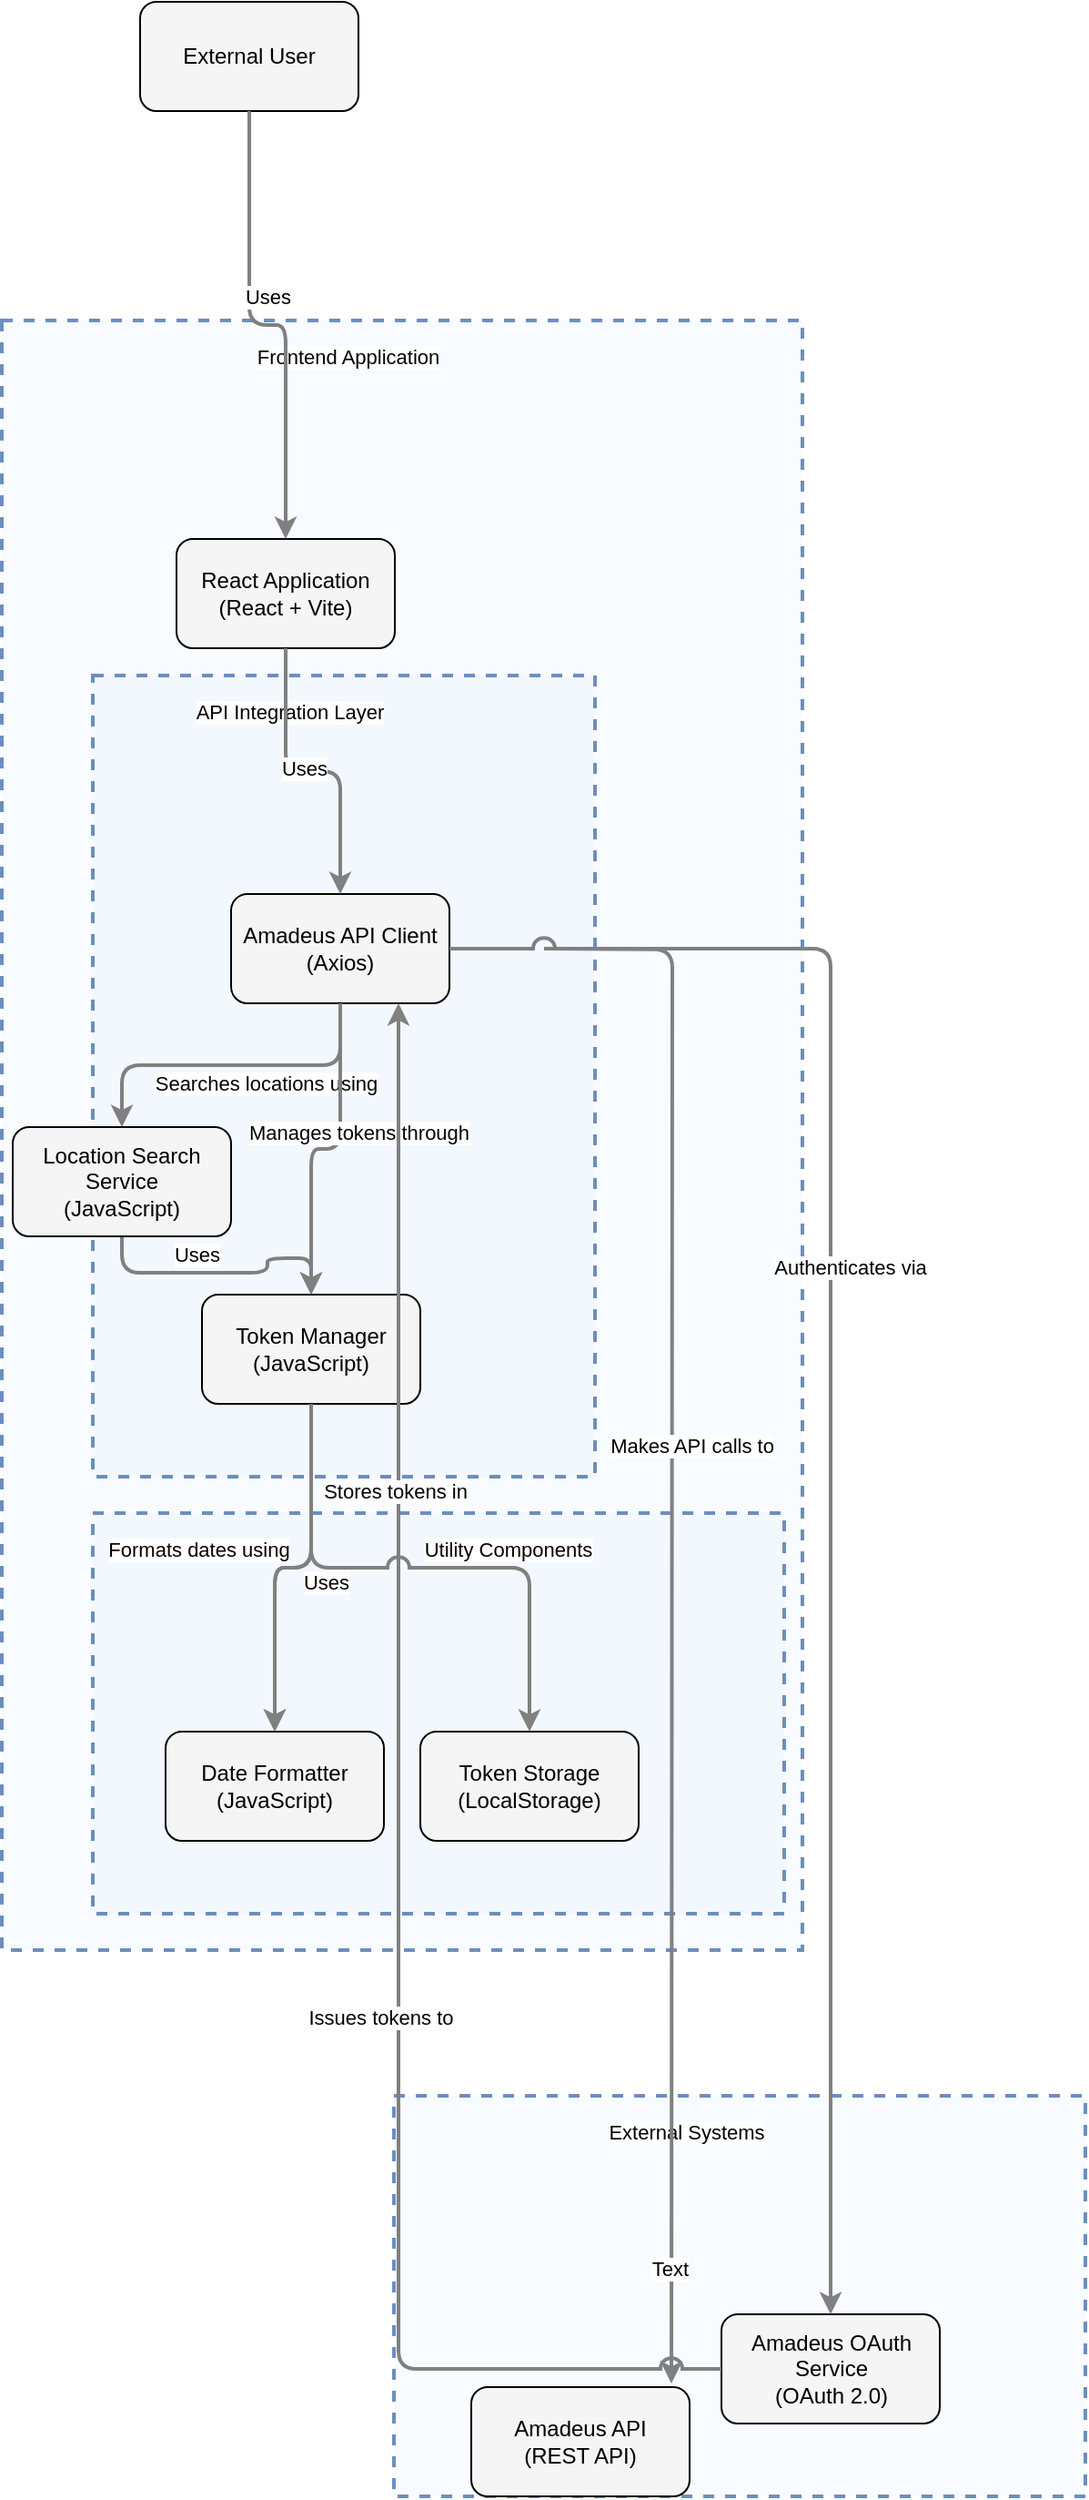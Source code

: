 <mxfile version="26.0.6">
  <diagram id="codeviz-diagram" name="System Diagram">
    <mxGraphModel dx="1426" dy="747" grid="1" gridSize="10" guides="1" tooltips="1" connect="1" arrows="1" fold="1" page="1" pageScale="1" pageWidth="1169" pageHeight="827" math="0" shadow="0">
      <root>
        <mxCell id="0" />
        <mxCell id="1" parent="0" />
        <mxCell id="subGraph2" value="" style="html=1;whiteSpace=wrap;container=1;fillColor=#dae8fc;strokeColor=#6c8ebf;dashed=1;fillOpacity=20;strokeWidth=2;containerType=none;recursiveResize=0;movable=1;resizable=1;autosize=0;dropTarget=0" parent="1" vertex="1">
          <mxGeometry x="32" y="187" width="440" height="895" as="geometry" />
        </mxCell>
        <mxCell id="subGraph0" value="" style="html=1;whiteSpace=wrap;container=1;fillColor=#dae8fc;strokeColor=#6c8ebf;dashed=1;fillOpacity=20;strokeWidth=2;containerType=none;recursiveResize=0;movable=1;resizable=1;autosize=0;dropTarget=0" parent="subGraph2" vertex="1">
          <mxGeometry x="50" y="195" width="276" height="440" as="geometry" />
        </mxCell>
        <mxCell id="AmadeusAPIClient" value="Amadeus API Client&lt;br&gt;(Axios)" style="rounded=1;whiteSpace=wrap;html=1;fillColor=#f5f5f5" parent="subGraph0" vertex="1">
          <mxGeometry x="76" y="120" width="120" height="60" as="geometry" />
        </mxCell>
        <mxCell id="TokenManager" value="Token Manager&lt;br&gt;(JavaScript)" style="rounded=1;whiteSpace=wrap;html=1;fillColor=#f5f5f5" parent="subGraph0" vertex="1">
          <mxGeometry x="60" y="340" width="120" height="60" as="geometry" />
        </mxCell>
        <mxCell id="subGraph0_label" value="API Integration Layer" style="edgeLabel;html=1;align=center;verticalAlign=middle;resizable=0;labelBackgroundColor=white;spacing=5" parent="subGraph2" vertex="1">
          <mxGeometry x="58" y="203" width="200" height="24" as="geometry" />
        </mxCell>
        <mxCell id="subGraph1" value="" style="html=1;whiteSpace=wrap;container=1;fillColor=#dae8fc;strokeColor=#6c8ebf;dashed=1;fillOpacity=20;strokeWidth=2;containerType=none;recursiveResize=0;movable=1;resizable=1;autosize=0;dropTarget=0" parent="subGraph2" vertex="1">
          <mxGeometry x="50" y="655" width="380" height="220" as="geometry">
            <mxRectangle x="50" y="655" width="50" height="40" as="alternateBounds" />
          </mxGeometry>
        </mxCell>
        <mxCell id="DateFormatter" value="Date Formatter&lt;br&gt;(JavaScript)" style="rounded=1;whiteSpace=wrap;html=1;fillColor=#f5f5f5" parent="subGraph1" vertex="1">
          <mxGeometry x="40" y="120" width="120" height="60" as="geometry" />
        </mxCell>
        <mxCell id="TokenStorage" value="Token Storage&lt;br&gt;(LocalStorage)" style="rounded=1;whiteSpace=wrap;html=1;fillColor=#f5f5f5" parent="subGraph1" vertex="1">
          <mxGeometry x="180" y="120" width="120" height="60" as="geometry" />
        </mxCell>
        <mxCell id="subGraph1_label" value="Utility Components" style="edgeLabel;html=1;align=center;verticalAlign=middle;resizable=0;labelBackgroundColor=white;spacing=5" parent="subGraph2" vertex="1">
          <mxGeometry x="126" y="663" width="304" height="24" as="geometry" />
        </mxCell>
        <mxCell id="FrontendApp" value="React Application&lt;br&gt;(React + Vite)" style="rounded=1;whiteSpace=wrap;html=1;fillColor=#f5f5f5" parent="subGraph2" vertex="1">
          <mxGeometry x="96" y="120" width="120" height="60" as="geometry" />
        </mxCell>
        <mxCell id="subGraph2_label" value="Frontend Application" style="edgeLabel;html=1;align=center;verticalAlign=middle;resizable=0;labelBackgroundColor=white;spacing=5" parent="1" vertex="1">
          <mxGeometry x="40" y="195" width="364" height="24" as="geometry" />
        </mxCell>
        <mxCell id="subGraph3" value="" style="html=1;whiteSpace=wrap;container=1;fillColor=#dae8fc;strokeColor=#6c8ebf;dashed=1;fillOpacity=20;strokeWidth=2;containerType=none;recursiveResize=0;movable=1;resizable=1;autosize=0;dropTarget=0" parent="1" vertex="1">
          <mxGeometry x="247.5" y="1162" width="380" height="220" as="geometry" />
        </mxCell>
        <mxCell id="AmadeusAPI" value="Amadeus API&lt;br&gt;(REST API)" style="rounded=1;whiteSpace=wrap;html=1;fillColor=#f5f5f5" parent="subGraph3" vertex="1">
          <mxGeometry x="42.5" y="160" width="120" height="60" as="geometry" />
        </mxCell>
        <mxCell id="OAuth" value="Amadeus OAuth Service&lt;br&gt;(OAuth 2.0)" style="rounded=1;whiteSpace=wrap;html=1;fillColor=#f5f5f5" parent="subGraph3" vertex="1">
          <mxGeometry x="180" y="120" width="120" height="60" as="geometry" />
        </mxCell>
        <mxCell id="subGraph3_label" value="External Systems" style="edgeLabel;html=1;align=center;verticalAlign=middle;resizable=0;labelBackgroundColor=white;spacing=5" parent="1" vertex="1">
          <mxGeometry x="255.5" y="1170" width="304" height="24" as="geometry" />
        </mxCell>
        <mxCell id="User" value="External User" style="rounded=1;whiteSpace=wrap;html=1;fillColor=#f5f5f5" parent="1" vertex="1">
          <mxGeometry x="108" y="12" width="120" height="60" as="geometry" />
        </mxCell>
        <mxCell id="edge-L_AmadeusAPIClient_AmadeusAPI_7" style="edgeStyle=orthogonalEdgeStyle;rounded=1;orthogonalLoop=1;jettySize=auto;html=1;strokeColor=#808080;strokeWidth=2;jumpStyle=arc;jumpSize=10;spacing=15;labelBackgroundColor=white;labelBorderColor=none" parent="1" edge="1">
          <mxGeometry relative="1" as="geometry">
            <mxPoint x="330" y="532" as="sourcePoint" />
            <mxPoint x="400" y="1320" as="targetPoint" />
          </mxGeometry>
        </mxCell>
        <mxCell id="edge-L_AmadeusAPIClient_AmadeusAPI_7_label" value="Makes API calls to" style="edgeLabel;html=1;align=center;verticalAlign=middle;resizable=0;points=[];" parent="edge-L_AmadeusAPIClient_AmadeusAPI_7" vertex="1" connectable="0">
          <mxGeometry x="-0.2" y="10" relative="1" as="geometry">
            <mxPoint as="offset" />
          </mxGeometry>
        </mxCell>
        <mxCell id="uZ3T_BSNHZ3lu3oaKZpX-1" value="Text" style="edgeLabel;html=1;align=center;verticalAlign=middle;resizable=0;points=[];" parent="edge-L_AmadeusAPIClient_AmadeusAPI_7" vertex="1" connectable="0">
          <mxGeometry x="0.852" y="-1" relative="1" as="geometry">
            <mxPoint as="offset" />
          </mxGeometry>
        </mxCell>
        <mxCell id="edge-L_AmadeusAPIClient_LocationSearch_5" style="edgeStyle=orthogonalEdgeStyle;rounded=1;orthogonalLoop=1;jettySize=auto;html=1;strokeColor=#808080;strokeWidth=2;jumpStyle=arc;jumpSize=10;spacing=15;labelBackgroundColor=white;labelBorderColor=none" parent="1" source="AmadeusAPIClient" target="LocationSearch" edge="1">
          <mxGeometry relative="1" as="geometry" />
        </mxCell>
        <mxCell id="edge-L_AmadeusAPIClient_LocationSearch_5_label" value="Searches locations using" style="edgeLabel;html=1;align=center;verticalAlign=middle;resizable=0;points=[];" parent="edge-L_AmadeusAPIClient_LocationSearch_5" vertex="1" connectable="0">
          <mxGeometry x="-0.2" y="10" relative="1" as="geometry">
            <mxPoint as="offset" />
          </mxGeometry>
        </mxCell>
        <mxCell id="edge-L_AmadeusAPIClient_OAuth_6" style="edgeStyle=orthogonalEdgeStyle;rounded=1;orthogonalLoop=1;jettySize=auto;html=1;strokeColor=#808080;strokeWidth=2;jumpStyle=arc;jumpSize=10;spacing=15;labelBackgroundColor=white;labelBorderColor=none" parent="1" source="AmadeusAPIClient" target="OAuth" edge="1">
          <mxGeometry relative="1" as="geometry" />
        </mxCell>
        <mxCell id="edge-L_AmadeusAPIClient_OAuth_6_label" value="Authenticates via" style="edgeLabel;html=1;align=center;verticalAlign=middle;resizable=0;points=[];" parent="edge-L_AmadeusAPIClient_OAuth_6" vertex="1" connectable="0">
          <mxGeometry x="-0.2" y="10" relative="1" as="geometry">
            <mxPoint as="offset" />
          </mxGeometry>
        </mxCell>
        <mxCell id="edge-L_AmadeusAPIClient_TokenManager_2" style="edgeStyle=orthogonalEdgeStyle;rounded=1;orthogonalLoop=1;jettySize=auto;html=1;strokeColor=#808080;strokeWidth=2;jumpStyle=arc;jumpSize=10;spacing=15;labelBackgroundColor=white;labelBorderColor=none" parent="1" source="AmadeusAPIClient" target="TokenManager" edge="1">
          <mxGeometry relative="1" as="geometry" />
        </mxCell>
        <mxCell id="edge-L_AmadeusAPIClient_TokenManager_2_label" value="Manages tokens through" style="edgeLabel;html=1;align=center;verticalAlign=middle;resizable=0;points=[];" parent="edge-L_AmadeusAPIClient_TokenManager_2" vertex="1" connectable="0">
          <mxGeometry x="-0.2" y="10" relative="1" as="geometry">
            <mxPoint as="offset" />
          </mxGeometry>
        </mxCell>
        <mxCell id="edge-L_FrontendApp_AmadeusAPIClient_1" style="edgeStyle=orthogonalEdgeStyle;rounded=1;orthogonalLoop=1;jettySize=auto;html=1;strokeColor=#808080;strokeWidth=2;jumpStyle=arc;jumpSize=10;spacing=15;labelBackgroundColor=white;labelBorderColor=none" parent="1" source="FrontendApp" target="AmadeusAPIClient" edge="1">
          <mxGeometry relative="1" as="geometry" />
        </mxCell>
        <mxCell id="edge-L_FrontendApp_AmadeusAPIClient_1_label" value="Uses" style="edgeLabel;html=1;align=center;verticalAlign=middle;resizable=0;points=[];" parent="edge-L_FrontendApp_AmadeusAPIClient_1" vertex="1" connectable="0">
          <mxGeometry x="-0.2" y="10" relative="1" as="geometry">
            <mxPoint as="offset" />
          </mxGeometry>
        </mxCell>
        <mxCell id="edge-L_LocationSearch_TokenManager_9" style="edgeStyle=orthogonalEdgeStyle;rounded=1;orthogonalLoop=1;jettySize=auto;html=1;strokeColor=#808080;strokeWidth=2;jumpStyle=arc;jumpSize=10;spacing=15;labelBackgroundColor=white;labelBorderColor=none" parent="1" source="LocationSearch" target="TokenManager" edge="1">
          <mxGeometry relative="1" as="geometry" />
        </mxCell>
        <mxCell id="edge-L_LocationSearch_TokenManager_9_label" value="Uses" style="edgeLabel;html=1;align=center;verticalAlign=middle;resizable=0;points=[];" parent="edge-L_LocationSearch_TokenManager_9" vertex="1" connectable="0">
          <mxGeometry x="-0.2" y="10" relative="1" as="geometry">
            <mxPoint as="offset" />
          </mxGeometry>
        </mxCell>
        <mxCell id="edge-L_OAuth_AmadeusAPIClient_8" style="edgeStyle=orthogonalEdgeStyle;rounded=1;orthogonalLoop=1;jettySize=auto;html=1;strokeColor=#808080;strokeWidth=2;jumpStyle=arc;jumpSize=10;spacing=15;labelBackgroundColor=white;labelBorderColor=none" parent="1" source="OAuth" target="AmadeusAPIClient" edge="1">
          <mxGeometry relative="1" as="geometry">
            <Array as="points">
              <mxPoint x="250" y="1312" />
            </Array>
          </mxGeometry>
        </mxCell>
        <mxCell id="edge-L_OAuth_AmadeusAPIClient_8_label" value="Issues tokens to" style="edgeLabel;html=1;align=center;verticalAlign=middle;resizable=0;points=[];" parent="edge-L_OAuth_AmadeusAPIClient_8" vertex="1" connectable="0">
          <mxGeometry x="-0.2" y="10" relative="1" as="geometry">
            <mxPoint as="offset" />
          </mxGeometry>
        </mxCell>
        <mxCell id="edge-L_TokenManager_DateFormatter_10" style="edgeStyle=orthogonalEdgeStyle;rounded=1;orthogonalLoop=1;jettySize=auto;html=1;strokeColor=#808080;strokeWidth=2;jumpStyle=arc;jumpSize=10;spacing=15;labelBackgroundColor=white;labelBorderColor=none" parent="1" source="TokenManager" target="DateFormatter" edge="1">
          <mxGeometry relative="1" as="geometry" />
        </mxCell>
        <mxCell id="edge-L_TokenManager_DateFormatter_10_label" value="Uses" style="edgeLabel;html=1;align=center;verticalAlign=middle;resizable=0;points=[];" parent="edge-L_TokenManager_DateFormatter_10" vertex="1" connectable="0">
          <mxGeometry x="-0.2" y="10" relative="1" as="geometry">
            <mxPoint x="-2" y="18" as="offset" />
          </mxGeometry>
        </mxCell>
        <mxCell id="edge-L_TokenManager_DateFormatter_4" style="edgeStyle=orthogonalEdgeStyle;rounded=1;orthogonalLoop=1;jettySize=auto;html=1;strokeColor=#808080;strokeWidth=2;jumpStyle=arc;jumpSize=10;spacing=15;labelBackgroundColor=white;labelBorderColor=none" parent="1" source="TokenManager" target="DateFormatter" edge="1">
          <mxGeometry relative="1" as="geometry" />
        </mxCell>
        <mxCell id="edge-L_TokenManager_DateFormatter_4_label" value="Formats dates using" style="edgeLabel;html=1;align=center;verticalAlign=middle;resizable=0;points=[];" parent="edge-L_TokenManager_DateFormatter_4" vertex="1" connectable="0">
          <mxGeometry x="-0.2" y="10" relative="1" as="geometry">
            <mxPoint x="-72" as="offset" />
          </mxGeometry>
        </mxCell>
        <mxCell id="edge-L_TokenManager_TokenStorage_3" style="edgeStyle=orthogonalEdgeStyle;rounded=1;orthogonalLoop=1;jettySize=auto;html=1;strokeColor=#808080;strokeWidth=2;jumpStyle=arc;jumpSize=10;spacing=15;labelBackgroundColor=white;labelBorderColor=none" parent="1" source="TokenManager" target="TokenStorage" edge="1">
          <mxGeometry relative="1" as="geometry" />
        </mxCell>
        <mxCell id="edge-L_TokenManager_TokenStorage_3_label" value="Stores tokens in" style="edgeLabel;html=1;align=center;verticalAlign=middle;resizable=0;points=[];" parent="edge-L_TokenManager_TokenStorage_3" vertex="1" connectable="0">
          <mxGeometry x="-0.2" y="10" relative="1" as="geometry">
            <mxPoint x="16" y="-32" as="offset" />
          </mxGeometry>
        </mxCell>
        <mxCell id="edge-L_User_FrontendApp_0" style="edgeStyle=orthogonalEdgeStyle;rounded=1;orthogonalLoop=1;jettySize=auto;html=1;strokeColor=#808080;strokeWidth=2;jumpStyle=arc;jumpSize=10;spacing=15;labelBackgroundColor=white;labelBorderColor=none" parent="1" source="User" target="FrontendApp" edge="1">
          <mxGeometry relative="1" as="geometry" />
        </mxCell>
        <mxCell id="edge-L_User_FrontendApp_0_label" value="Uses" style="edgeLabel;html=1;align=center;verticalAlign=middle;resizable=0;points=[];" parent="edge-L_User_FrontendApp_0" vertex="1" connectable="0">
          <mxGeometry x="-0.2" y="10" relative="1" as="geometry">
            <mxPoint as="offset" />
          </mxGeometry>
        </mxCell>
        <mxCell id="LocationSearch" value="Location Search Service&lt;br&gt;(JavaScript)" style="rounded=1;whiteSpace=wrap;html=1;fillColor=#f5f5f5" parent="1" vertex="1">
          <mxGeometry x="38" y="630" width="120" height="60" as="geometry" />
        </mxCell>
      </root>
    </mxGraphModel>
  </diagram>
</mxfile>
